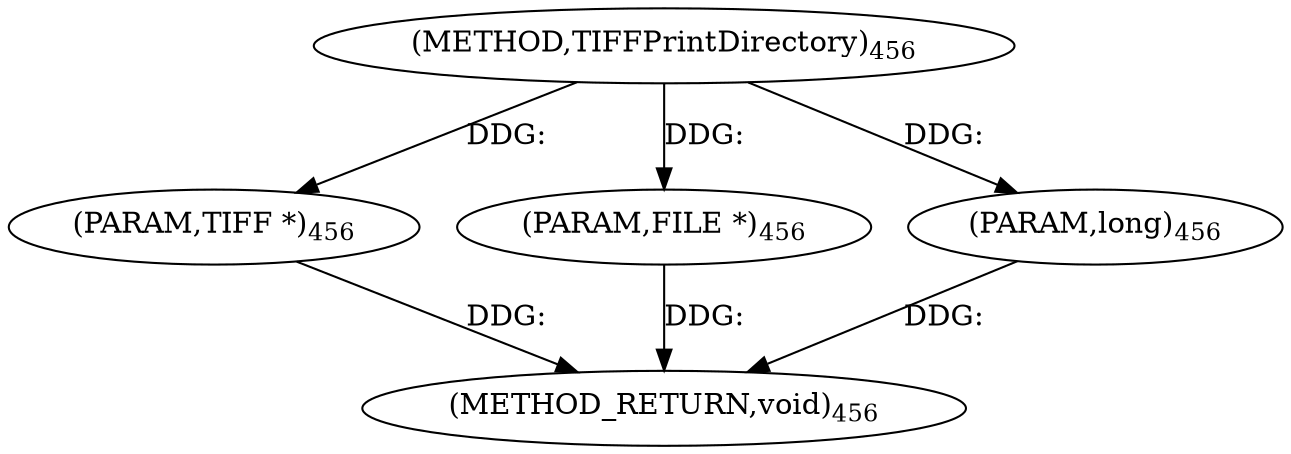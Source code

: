 digraph "TIFFPrintDirectory" {  
"8854" [label = <(METHOD,TIFFPrintDirectory)<SUB>456</SUB>> ]
"8858" [label = <(METHOD_RETURN,void)<SUB>456</SUB>> ]
"8855" [label = <(PARAM,TIFF *)<SUB>456</SUB>> ]
"8856" [label = <(PARAM,FILE *)<SUB>456</SUB>> ]
"8857" [label = <(PARAM,long)<SUB>456</SUB>> ]
  "8855" -> "8858"  [ label = "DDG: "] 
  "8856" -> "8858"  [ label = "DDG: "] 
  "8857" -> "8858"  [ label = "DDG: "] 
  "8854" -> "8855"  [ label = "DDG: "] 
  "8854" -> "8856"  [ label = "DDG: "] 
  "8854" -> "8857"  [ label = "DDG: "] 
}
